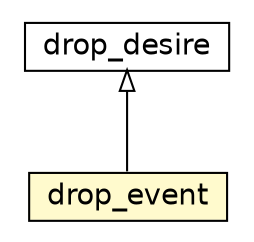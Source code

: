 #!/usr/local/bin/dot
#
# Class diagram 
# Generated by UMLGraph version 5.1 (http://www.umlgraph.org/)
#

digraph G {
	edge [fontname="Helvetica",fontsize=10,labelfontname="Helvetica",labelfontsize=10];
	node [fontname="Helvetica",fontsize=10,shape=plaintext];
	nodesep=0.25;
	ranksep=0.5;
	// jason.stdlib.drop_event
	c61797 [label=<<table title="jason.stdlib.drop_event" border="0" cellborder="1" cellspacing="0" cellpadding="2" port="p" bgcolor="lemonChiffon" href="./drop_event.html">
		<tr><td><table border="0" cellspacing="0" cellpadding="1">
<tr><td align="center" balign="center"> drop_event </td></tr>
		</table></td></tr>
		</table>>, fontname="Helvetica", fontcolor="black", fontsize=14.0];
	// jason.stdlib.drop_desire
	c61798 [label=<<table title="jason.stdlib.drop_desire" border="0" cellborder="1" cellspacing="0" cellpadding="2" port="p" href="./drop_desire.html">
		<tr><td><table border="0" cellspacing="0" cellpadding="1">
<tr><td align="center" balign="center"> drop_desire </td></tr>
		</table></td></tr>
		</table>>, fontname="Helvetica", fontcolor="black", fontsize=14.0];
	//jason.stdlib.drop_event extends jason.stdlib.drop_desire
	c61798:p -> c61797:p [dir=back,arrowtail=empty];
}

